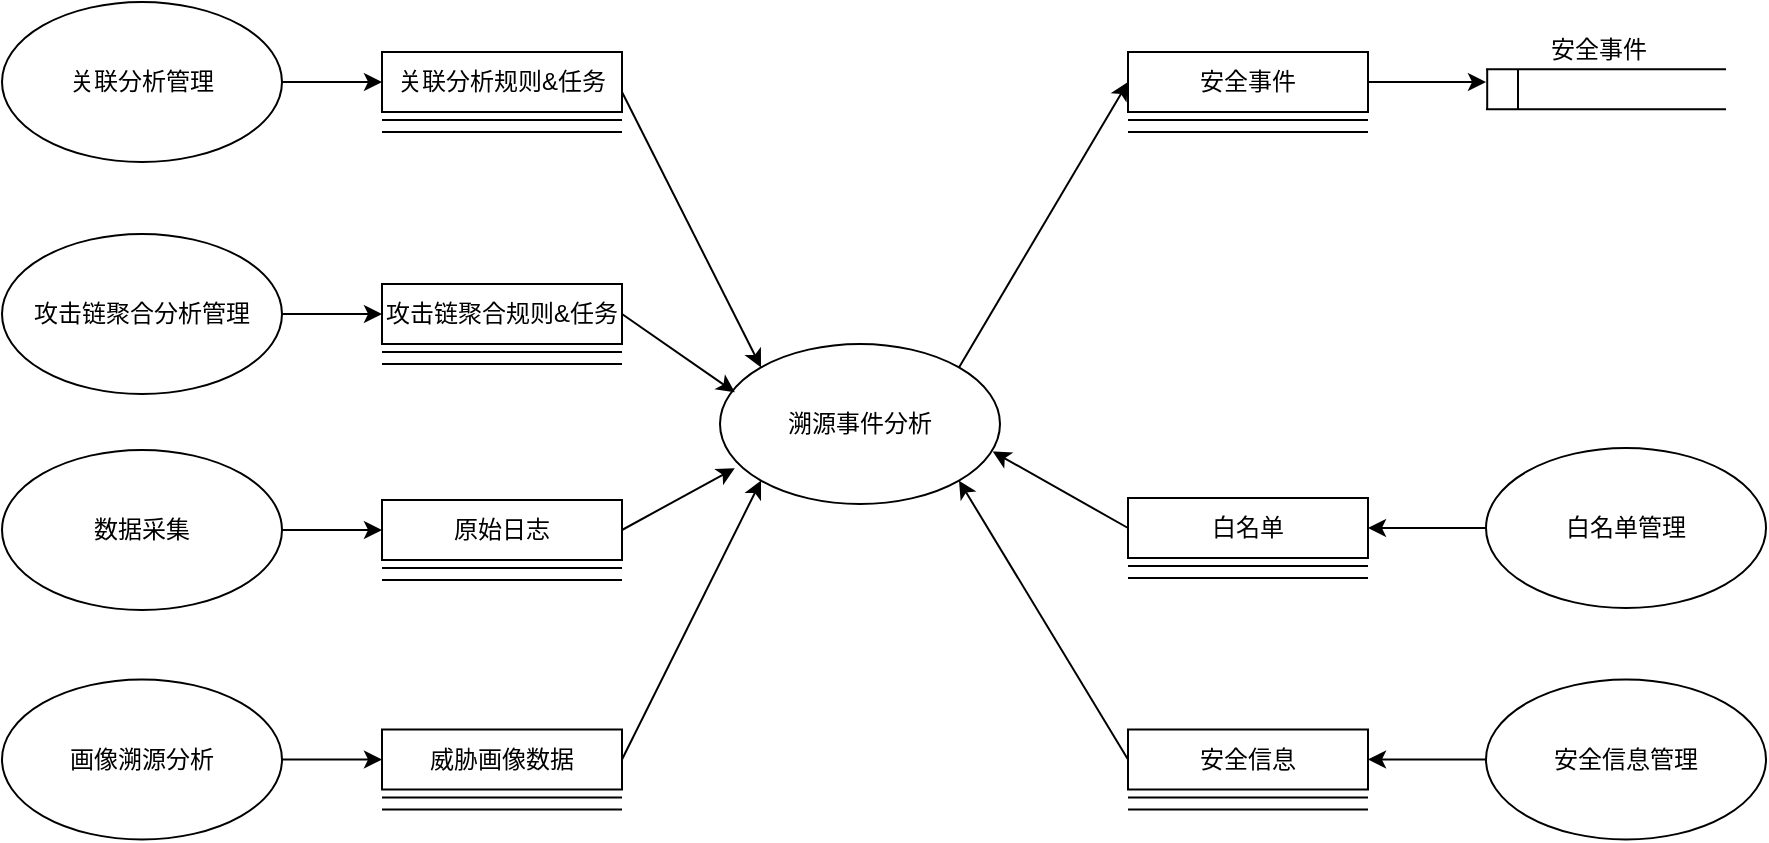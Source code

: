 <mxfile version="17.1.3" type="github">
  <diagram id="C5RBs43oDa-KdzZeNtuy" name="Page-1">
    <mxGraphModel dx="2050" dy="779" grid="1" gridSize="10" guides="1" tooltips="1" connect="1" arrows="1" fold="1" page="1" pageScale="1" pageWidth="827" pageHeight="1169" math="0" shadow="0">
      <root>
        <mxCell id="WIyWlLk6GJQsqaUBKTNV-0" />
        <mxCell id="WIyWlLk6GJQsqaUBKTNV-1" parent="WIyWlLk6GJQsqaUBKTNV-0" />
        <mxCell id="AxuAEFp41O1iY1T-BUaN-5" style="rounded=0;orthogonalLoop=1;jettySize=auto;html=1;exitX=1;exitY=0.5;exitDx=0;exitDy=0;entryX=0;entryY=0.5;entryDx=0;entryDy=0;" edge="1" parent="WIyWlLk6GJQsqaUBKTNV-1" source="AxuAEFp41O1iY1T-BUaN-4" target="AxuAEFp41O1iY1T-BUaN-1">
          <mxGeometry relative="1" as="geometry">
            <mxPoint x="501" y="214" as="targetPoint" />
          </mxGeometry>
        </mxCell>
        <mxCell id="AxuAEFp41O1iY1T-BUaN-43" style="edgeStyle=none;rounded=0;orthogonalLoop=1;jettySize=auto;html=1;exitX=1;exitY=0;exitDx=0;exitDy=0;entryX=0;entryY=0.5;entryDx=0;entryDy=0;" edge="1" parent="WIyWlLk6GJQsqaUBKTNV-1" source="AxuAEFp41O1iY1T-BUaN-0" target="AxuAEFp41O1iY1T-BUaN-37">
          <mxGeometry relative="1" as="geometry" />
        </mxCell>
        <mxCell id="AxuAEFp41O1iY1T-BUaN-0" value="溯源事件分析" style="ellipse;whiteSpace=wrap;html=1;" vertex="1" parent="WIyWlLk6GJQsqaUBKTNV-1">
          <mxGeometry x="160" y="260" width="140" height="80" as="geometry" />
        </mxCell>
        <mxCell id="AxuAEFp41O1iY1T-BUaN-1" value="关联分析规则&amp;amp;任务" style="rounded=0;whiteSpace=wrap;html=1;" vertex="1" parent="WIyWlLk6GJQsqaUBKTNV-1">
          <mxGeometry x="-9" y="114" width="120" height="30" as="geometry" />
        </mxCell>
        <mxCell id="AxuAEFp41O1iY1T-BUaN-2" value="" style="endArrow=none;html=1;rounded=0;" edge="1" parent="WIyWlLk6GJQsqaUBKTNV-1">
          <mxGeometry width="50" height="50" relative="1" as="geometry">
            <mxPoint x="-9" y="148" as="sourcePoint" />
            <mxPoint x="111" y="148" as="targetPoint" />
          </mxGeometry>
        </mxCell>
        <mxCell id="AxuAEFp41O1iY1T-BUaN-3" value="" style="endArrow=none;html=1;rounded=0;" edge="1" parent="WIyWlLk6GJQsqaUBKTNV-1">
          <mxGeometry width="50" height="50" relative="1" as="geometry">
            <mxPoint x="-9" y="154" as="sourcePoint" />
            <mxPoint x="111" y="154" as="targetPoint" />
          </mxGeometry>
        </mxCell>
        <mxCell id="AxuAEFp41O1iY1T-BUaN-20" style="edgeStyle=none;rounded=0;orthogonalLoop=1;jettySize=auto;html=1;exitX=0;exitY=0.5;exitDx=0;exitDy=0;entryX=1;entryY=0.5;entryDx=0;entryDy=0;" edge="1" parent="WIyWlLk6GJQsqaUBKTNV-1" source="AxuAEFp41O1iY1T-BUaN-40" target="AxuAEFp41O1iY1T-BUaN-17">
          <mxGeometry relative="1" as="geometry" />
        </mxCell>
        <mxCell id="AxuAEFp41O1iY1T-BUaN-4" value="关联分析管理" style="ellipse;whiteSpace=wrap;html=1;" vertex="1" parent="WIyWlLk6GJQsqaUBKTNV-1">
          <mxGeometry x="-199" y="89" width="140" height="80" as="geometry" />
        </mxCell>
        <mxCell id="AxuAEFp41O1iY1T-BUaN-6" style="rounded=0;orthogonalLoop=1;jettySize=auto;html=1;exitX=1;exitY=0.667;exitDx=0;exitDy=0;exitPerimeter=0;entryX=0;entryY=0;entryDx=0;entryDy=0;" edge="1" parent="WIyWlLk6GJQsqaUBKTNV-1" source="AxuAEFp41O1iY1T-BUaN-1" target="AxuAEFp41O1iY1T-BUaN-0">
          <mxGeometry relative="1" as="geometry">
            <mxPoint x="530" y="200" as="targetPoint" />
            <mxPoint x="400" y="190" as="sourcePoint" />
          </mxGeometry>
        </mxCell>
        <mxCell id="AxuAEFp41O1iY1T-BUaN-16" style="edgeStyle=none;rounded=0;orthogonalLoop=1;jettySize=auto;html=1;exitX=1;exitY=0.5;exitDx=0;exitDy=0;entryX=0.053;entryY=0.302;entryDx=0;entryDy=0;entryPerimeter=0;" edge="1" parent="WIyWlLk6GJQsqaUBKTNV-1" source="AxuAEFp41O1iY1T-BUaN-8" target="AxuAEFp41O1iY1T-BUaN-0">
          <mxGeometry relative="1" as="geometry" />
        </mxCell>
        <mxCell id="AxuAEFp41O1iY1T-BUaN-8" value="攻击链聚合规则&amp;amp;任务" style="rounded=0;whiteSpace=wrap;html=1;" vertex="1" parent="WIyWlLk6GJQsqaUBKTNV-1">
          <mxGeometry x="-9" y="230" width="120" height="30" as="geometry" />
        </mxCell>
        <mxCell id="AxuAEFp41O1iY1T-BUaN-9" value="" style="endArrow=none;html=1;rounded=0;" edge="1" parent="WIyWlLk6GJQsqaUBKTNV-1">
          <mxGeometry width="50" height="50" relative="1" as="geometry">
            <mxPoint x="-9" y="264" as="sourcePoint" />
            <mxPoint x="111" y="264" as="targetPoint" />
          </mxGeometry>
        </mxCell>
        <mxCell id="AxuAEFp41O1iY1T-BUaN-10" value="" style="endArrow=none;html=1;rounded=0;" edge="1" parent="WIyWlLk6GJQsqaUBKTNV-1">
          <mxGeometry width="50" height="50" relative="1" as="geometry">
            <mxPoint x="-9" y="270" as="sourcePoint" />
            <mxPoint x="111" y="270" as="targetPoint" />
          </mxGeometry>
        </mxCell>
        <mxCell id="AxuAEFp41O1iY1T-BUaN-21" style="edgeStyle=none;rounded=0;orthogonalLoop=1;jettySize=auto;html=1;exitX=0;exitY=0.5;exitDx=0;exitDy=0;entryX=0.974;entryY=0.672;entryDx=0;entryDy=0;entryPerimeter=0;" edge="1" parent="WIyWlLk6GJQsqaUBKTNV-1" source="AxuAEFp41O1iY1T-BUaN-17" target="AxuAEFp41O1iY1T-BUaN-0">
          <mxGeometry relative="1" as="geometry" />
        </mxCell>
        <mxCell id="AxuAEFp41O1iY1T-BUaN-17" value="白名单" style="rounded=0;whiteSpace=wrap;html=1;" vertex="1" parent="WIyWlLk6GJQsqaUBKTNV-1">
          <mxGeometry x="364" y="337" width="120" height="30" as="geometry" />
        </mxCell>
        <mxCell id="AxuAEFp41O1iY1T-BUaN-18" value="" style="endArrow=none;html=1;rounded=0;" edge="1" parent="WIyWlLk6GJQsqaUBKTNV-1">
          <mxGeometry width="50" height="50" relative="1" as="geometry">
            <mxPoint x="364" y="371" as="sourcePoint" />
            <mxPoint x="484" y="371" as="targetPoint" />
          </mxGeometry>
        </mxCell>
        <mxCell id="AxuAEFp41O1iY1T-BUaN-19" value="" style="endArrow=none;html=1;rounded=0;" edge="1" parent="WIyWlLk6GJQsqaUBKTNV-1">
          <mxGeometry width="50" height="50" relative="1" as="geometry">
            <mxPoint x="364" y="377" as="sourcePoint" />
            <mxPoint x="484" y="377" as="targetPoint" />
          </mxGeometry>
        </mxCell>
        <mxCell id="AxuAEFp41O1iY1T-BUaN-25" style="edgeStyle=none;rounded=0;orthogonalLoop=1;jettySize=auto;html=1;entryX=1;entryY=1;entryDx=0;entryDy=0;exitX=0;exitY=0.5;exitDx=0;exitDy=0;" edge="1" parent="WIyWlLk6GJQsqaUBKTNV-1" source="AxuAEFp41O1iY1T-BUaN-22" target="AxuAEFp41O1iY1T-BUaN-0">
          <mxGeometry relative="1" as="geometry">
            <mxPoint x="460" y="400" as="targetPoint" />
          </mxGeometry>
        </mxCell>
        <mxCell id="AxuAEFp41O1iY1T-BUaN-22" value="安全信息" style="rounded=0;whiteSpace=wrap;html=1;" vertex="1" parent="WIyWlLk6GJQsqaUBKTNV-1">
          <mxGeometry x="364" y="452.75" width="120" height="30" as="geometry" />
        </mxCell>
        <mxCell id="AxuAEFp41O1iY1T-BUaN-23" value="" style="endArrow=none;html=1;rounded=0;" edge="1" parent="WIyWlLk6GJQsqaUBKTNV-1">
          <mxGeometry width="50" height="50" relative="1" as="geometry">
            <mxPoint x="364" y="486.75" as="sourcePoint" />
            <mxPoint x="484" y="486.75" as="targetPoint" />
          </mxGeometry>
        </mxCell>
        <mxCell id="AxuAEFp41O1iY1T-BUaN-24" value="" style="endArrow=none;html=1;rounded=0;" edge="1" parent="WIyWlLk6GJQsqaUBKTNV-1">
          <mxGeometry width="50" height="50" relative="1" as="geometry">
            <mxPoint x="364" y="492.75" as="sourcePoint" />
            <mxPoint x="484" y="492.75" as="targetPoint" />
          </mxGeometry>
        </mxCell>
        <mxCell id="AxuAEFp41O1iY1T-BUaN-29" style="edgeStyle=none;rounded=0;orthogonalLoop=1;jettySize=auto;html=1;exitX=0;exitY=0.5;exitDx=0;exitDy=0;entryX=1;entryY=0.5;entryDx=0;entryDy=0;" edge="1" parent="WIyWlLk6GJQsqaUBKTNV-1" source="AxuAEFp41O1iY1T-BUaN-41" target="AxuAEFp41O1iY1T-BUaN-22">
          <mxGeometry relative="1" as="geometry">
            <mxPoint x="624.503" y="351.034" as="sourcePoint" />
            <mxPoint x="494" y="377.75" as="targetPoint" />
          </mxGeometry>
        </mxCell>
        <mxCell id="AxuAEFp41O1iY1T-BUaN-34" style="edgeStyle=none;rounded=0;orthogonalLoop=1;jettySize=auto;html=1;entryX=0;entryY=0.5;entryDx=0;entryDy=0;" edge="1" parent="WIyWlLk6GJQsqaUBKTNV-1" source="AxuAEFp41O1iY1T-BUaN-30" target="AxuAEFp41O1iY1T-BUaN-31">
          <mxGeometry relative="1" as="geometry" />
        </mxCell>
        <mxCell id="AxuAEFp41O1iY1T-BUaN-30" value="数据采集" style="ellipse;whiteSpace=wrap;html=1;" vertex="1" parent="WIyWlLk6GJQsqaUBKTNV-1">
          <mxGeometry x="-199" y="313" width="140" height="80" as="geometry" />
        </mxCell>
        <mxCell id="AxuAEFp41O1iY1T-BUaN-35" style="edgeStyle=none;rounded=0;orthogonalLoop=1;jettySize=auto;html=1;exitX=1;exitY=0.5;exitDx=0;exitDy=0;entryX=0.053;entryY=0.776;entryDx=0;entryDy=0;entryPerimeter=0;" edge="1" parent="WIyWlLk6GJQsqaUBKTNV-1" source="AxuAEFp41O1iY1T-BUaN-31" target="AxuAEFp41O1iY1T-BUaN-0">
          <mxGeometry relative="1" as="geometry" />
        </mxCell>
        <mxCell id="AxuAEFp41O1iY1T-BUaN-31" value="原始日志" style="rounded=0;whiteSpace=wrap;html=1;" vertex="1" parent="WIyWlLk6GJQsqaUBKTNV-1">
          <mxGeometry x="-9" y="338" width="120" height="30" as="geometry" />
        </mxCell>
        <mxCell id="AxuAEFp41O1iY1T-BUaN-32" value="" style="endArrow=none;html=1;rounded=0;" edge="1" parent="WIyWlLk6GJQsqaUBKTNV-1">
          <mxGeometry width="50" height="50" relative="1" as="geometry">
            <mxPoint x="-9" y="372" as="sourcePoint" />
            <mxPoint x="111" y="372" as="targetPoint" />
          </mxGeometry>
        </mxCell>
        <mxCell id="AxuAEFp41O1iY1T-BUaN-33" value="" style="endArrow=none;html=1;rounded=0;" edge="1" parent="WIyWlLk6GJQsqaUBKTNV-1">
          <mxGeometry width="50" height="50" relative="1" as="geometry">
            <mxPoint x="-9" y="378.0" as="sourcePoint" />
            <mxPoint x="111" y="378.0" as="targetPoint" />
          </mxGeometry>
        </mxCell>
        <mxCell id="AxuAEFp41O1iY1T-BUaN-54" value="" style="edgeStyle=none;rounded=0;orthogonalLoop=1;jettySize=auto;html=1;exitX=1;exitY=0.5;exitDx=0;exitDy=0;" edge="1" parent="WIyWlLk6GJQsqaUBKTNV-1" source="AxuAEFp41O1iY1T-BUaN-37">
          <mxGeometry relative="1" as="geometry">
            <mxPoint x="543" y="129.0" as="targetPoint" />
          </mxGeometry>
        </mxCell>
        <mxCell id="AxuAEFp41O1iY1T-BUaN-37" value="安全事件" style="rounded=0;whiteSpace=wrap;html=1;" vertex="1" parent="WIyWlLk6GJQsqaUBKTNV-1">
          <mxGeometry x="364" y="114" width="120" height="30" as="geometry" />
        </mxCell>
        <mxCell id="AxuAEFp41O1iY1T-BUaN-38" value="" style="endArrow=none;html=1;rounded=0;" edge="1" parent="WIyWlLk6GJQsqaUBKTNV-1">
          <mxGeometry width="50" height="50" relative="1" as="geometry">
            <mxPoint x="364" y="148" as="sourcePoint" />
            <mxPoint x="484" y="148" as="targetPoint" />
          </mxGeometry>
        </mxCell>
        <mxCell id="AxuAEFp41O1iY1T-BUaN-39" value="" style="endArrow=none;html=1;rounded=0;" edge="1" parent="WIyWlLk6GJQsqaUBKTNV-1">
          <mxGeometry width="50" height="50" relative="1" as="geometry">
            <mxPoint x="364" y="154.0" as="sourcePoint" />
            <mxPoint x="484" y="154.0" as="targetPoint" />
          </mxGeometry>
        </mxCell>
        <mxCell id="AxuAEFp41O1iY1T-BUaN-40" value="白名单管理" style="ellipse;whiteSpace=wrap;html=1;" vertex="1" parent="WIyWlLk6GJQsqaUBKTNV-1">
          <mxGeometry x="543" y="312" width="140" height="80" as="geometry" />
        </mxCell>
        <mxCell id="AxuAEFp41O1iY1T-BUaN-41" value="安全信息管理" style="ellipse;whiteSpace=wrap;html=1;" vertex="1" parent="WIyWlLk6GJQsqaUBKTNV-1">
          <mxGeometry x="543" y="427.75" width="140" height="80" as="geometry" />
        </mxCell>
        <mxCell id="AxuAEFp41O1iY1T-BUaN-52" style="edgeStyle=none;rounded=0;orthogonalLoop=1;jettySize=auto;html=1;exitX=1;exitY=0.5;exitDx=0;exitDy=0;entryX=0;entryY=0.5;entryDx=0;entryDy=0;" edge="1" parent="WIyWlLk6GJQsqaUBKTNV-1" source="AxuAEFp41O1iY1T-BUaN-46" target="AxuAEFp41O1iY1T-BUaN-49">
          <mxGeometry relative="1" as="geometry" />
        </mxCell>
        <mxCell id="AxuAEFp41O1iY1T-BUaN-46" value="画像溯源分析" style="ellipse;whiteSpace=wrap;html=1;" vertex="1" parent="WIyWlLk6GJQsqaUBKTNV-1">
          <mxGeometry x="-199" y="427.75" width="140" height="80" as="geometry" />
        </mxCell>
        <mxCell id="AxuAEFp41O1iY1T-BUaN-53" style="edgeStyle=none;rounded=0;orthogonalLoop=1;jettySize=auto;html=1;exitX=1;exitY=0.5;exitDx=0;exitDy=0;entryX=0;entryY=1;entryDx=0;entryDy=0;" edge="1" parent="WIyWlLk6GJQsqaUBKTNV-1" source="AxuAEFp41O1iY1T-BUaN-49" target="AxuAEFp41O1iY1T-BUaN-0">
          <mxGeometry relative="1" as="geometry" />
        </mxCell>
        <mxCell id="AxuAEFp41O1iY1T-BUaN-49" value="威胁画像数据" style="rounded=0;whiteSpace=wrap;html=1;" vertex="1" parent="WIyWlLk6GJQsqaUBKTNV-1">
          <mxGeometry x="-9" y="452.75" width="120" height="30" as="geometry" />
        </mxCell>
        <mxCell id="AxuAEFp41O1iY1T-BUaN-50" value="" style="endArrow=none;html=1;rounded=0;" edge="1" parent="WIyWlLk6GJQsqaUBKTNV-1">
          <mxGeometry width="50" height="50" relative="1" as="geometry">
            <mxPoint x="-9" y="486.75" as="sourcePoint" />
            <mxPoint x="111" y="486.75" as="targetPoint" />
          </mxGeometry>
        </mxCell>
        <mxCell id="AxuAEFp41O1iY1T-BUaN-51" value="" style="endArrow=none;html=1;rounded=0;" edge="1" parent="WIyWlLk6GJQsqaUBKTNV-1">
          <mxGeometry width="50" height="50" relative="1" as="geometry">
            <mxPoint x="-9" y="492.75" as="sourcePoint" />
            <mxPoint x="111" y="492.75" as="targetPoint" />
          </mxGeometry>
        </mxCell>
        <mxCell id="AxuAEFp41O1iY1T-BUaN-56" style="edgeStyle=none;rounded=0;orthogonalLoop=1;jettySize=auto;html=1;exitX=1;exitY=0.5;exitDx=0;exitDy=0;entryX=0;entryY=0.5;entryDx=0;entryDy=0;" edge="1" parent="WIyWlLk6GJQsqaUBKTNV-1" source="AxuAEFp41O1iY1T-BUaN-55" target="AxuAEFp41O1iY1T-BUaN-8">
          <mxGeometry relative="1" as="geometry" />
        </mxCell>
        <mxCell id="AxuAEFp41O1iY1T-BUaN-55" value="攻击链聚合分析管理" style="ellipse;whiteSpace=wrap;html=1;" vertex="1" parent="WIyWlLk6GJQsqaUBKTNV-1">
          <mxGeometry x="-199" y="205" width="140" height="80" as="geometry" />
        </mxCell>
        <mxCell id="AxuAEFp41O1iY1T-BUaN-65" value="安全事件" style="text;html=1;align=center;verticalAlign=middle;resizable=0;points=[];autosize=1;strokeColor=none;fillColor=none;" vertex="1" parent="WIyWlLk6GJQsqaUBKTNV-1">
          <mxGeometry x="569" y="102.57" width="60" height="20" as="geometry" />
        </mxCell>
        <mxCell id="AxuAEFp41O1iY1T-BUaN-66" value="" style="group" vertex="1" connectable="0" parent="WIyWlLk6GJQsqaUBKTNV-1">
          <mxGeometry x="543" y="122.57" width="120" height="20" as="geometry" />
        </mxCell>
        <mxCell id="AxuAEFp41O1iY1T-BUaN-60" value="" style="endArrow=none;html=1;rounded=0;" edge="1" parent="AxuAEFp41O1iY1T-BUaN-66">
          <mxGeometry width="50" height="50" relative="1" as="geometry">
            <mxPoint x="0.6" y="20" as="sourcePoint" />
            <mxPoint x="0.6" as="targetPoint" />
          </mxGeometry>
        </mxCell>
        <mxCell id="AxuAEFp41O1iY1T-BUaN-61" value="" style="endArrow=none;html=1;rounded=0;" edge="1" parent="AxuAEFp41O1iY1T-BUaN-66">
          <mxGeometry width="50" height="50" relative="1" as="geometry">
            <mxPoint x="120" y="20" as="sourcePoint" />
            <mxPoint y="20" as="targetPoint" />
          </mxGeometry>
        </mxCell>
        <mxCell id="AxuAEFp41O1iY1T-BUaN-63" value="" style="endArrow=none;html=1;rounded=0;" edge="1" parent="AxuAEFp41O1iY1T-BUaN-66">
          <mxGeometry width="50" height="50" relative="1" as="geometry">
            <mxPoint x="120" as="sourcePoint" />
            <mxPoint as="targetPoint" />
          </mxGeometry>
        </mxCell>
        <mxCell id="AxuAEFp41O1iY1T-BUaN-64" value="" style="endArrow=none;html=1;rounded=0;" edge="1" parent="AxuAEFp41O1iY1T-BUaN-66">
          <mxGeometry width="50" height="50" relative="1" as="geometry">
            <mxPoint x="16.0" y="20" as="sourcePoint" />
            <mxPoint x="16.0" as="targetPoint" />
          </mxGeometry>
        </mxCell>
      </root>
    </mxGraphModel>
  </diagram>
</mxfile>

